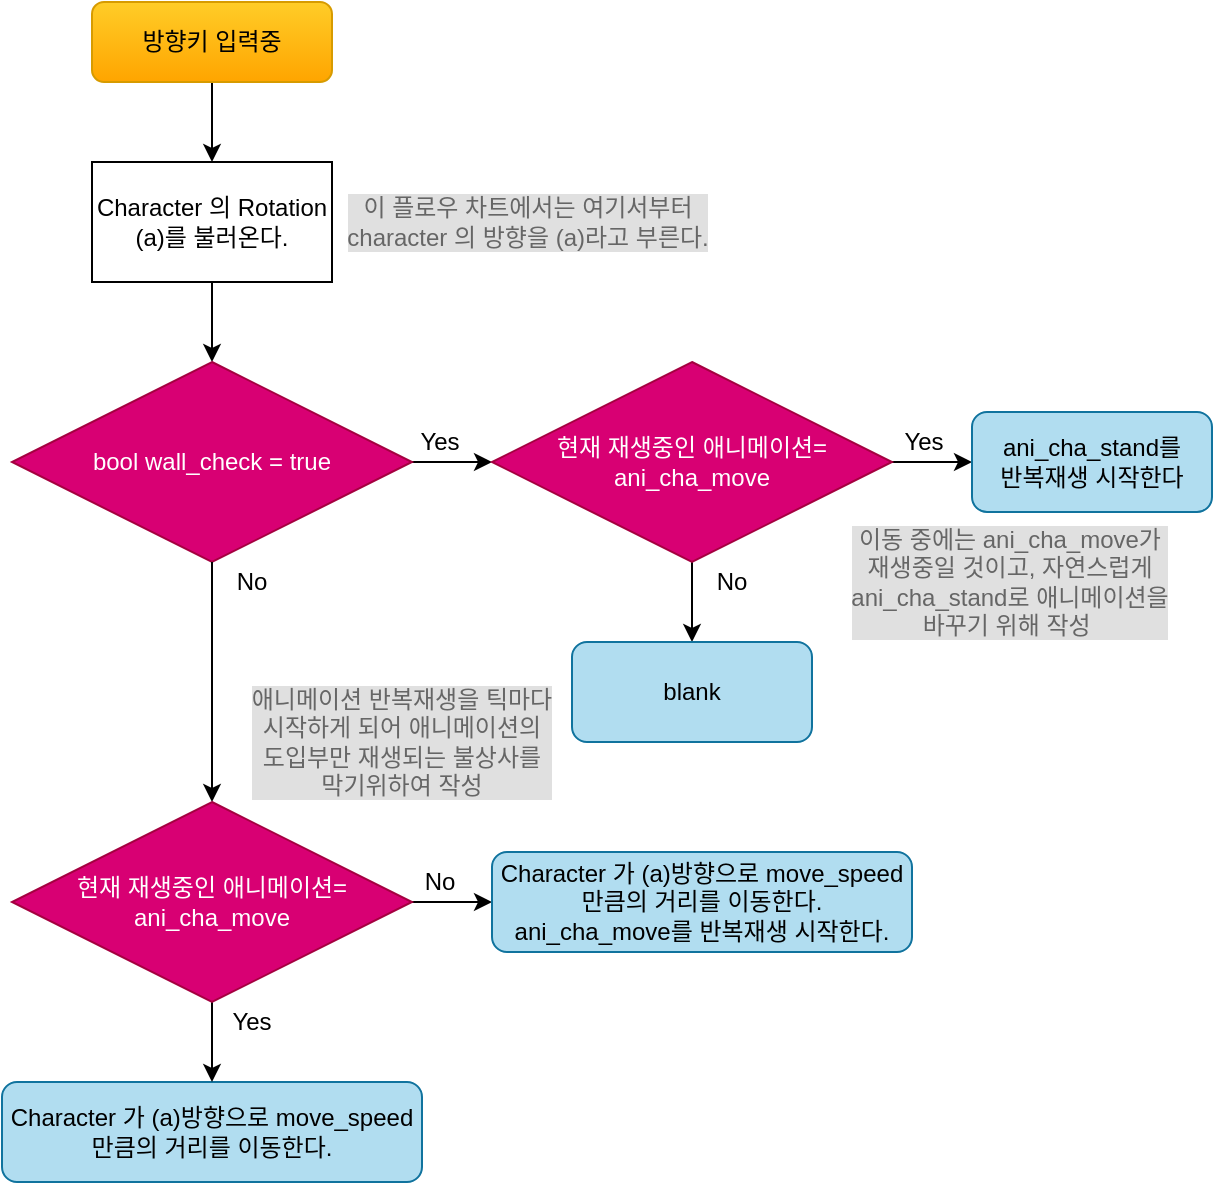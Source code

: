 <mxfile version="13.1.5" type="device"><diagram id="6NCQW5u_S7pxkT3N_kbf" name="Page-1"><mxGraphModel dx="1422" dy="745" grid="1" gridSize="10" guides="1" tooltips="1" connect="1" arrows="1" fold="1" page="1" pageScale="1" pageWidth="827" pageHeight="1169" math="0" shadow="0"><root><mxCell id="0"/><mxCell id="1" parent="0"/><mxCell id="KQISl-OcYKPEFTwS8O8O-7" style="edgeStyle=orthogonalEdgeStyle;rounded=0;orthogonalLoop=1;jettySize=auto;html=1;exitX=0.5;exitY=1;exitDx=0;exitDy=0;entryX=0.5;entryY=0;entryDx=0;entryDy=0;" parent="1" source="KQISl-OcYKPEFTwS8O8O-5" target="KQISl-OcYKPEFTwS8O8O-6" edge="1"><mxGeometry relative="1" as="geometry"/></mxCell><mxCell id="KQISl-OcYKPEFTwS8O8O-5" value="방향키 입력중" style="rounded=1;whiteSpace=wrap;html=1;gradientColor=#ffa500;fillColor=#ffcd28;strokeColor=#d79b00;" parent="1" vertex="1"><mxGeometry x="240" y="160" width="120" height="40" as="geometry"/></mxCell><mxCell id="KQISl-OcYKPEFTwS8O8O-10" style="edgeStyle=orthogonalEdgeStyle;rounded=0;orthogonalLoop=1;jettySize=auto;html=1;exitX=0.5;exitY=1;exitDx=0;exitDy=0;" parent="1" source="KQISl-OcYKPEFTwS8O8O-6" target="KQISl-OcYKPEFTwS8O8O-11" edge="1"><mxGeometry relative="1" as="geometry"><mxPoint x="300" y="340" as="targetPoint"/></mxGeometry></mxCell><mxCell id="KQISl-OcYKPEFTwS8O8O-6" value="Character 의 Rotation (a)를 불러온다." style="rounded=0;whiteSpace=wrap;html=1;" parent="1" vertex="1"><mxGeometry x="240" y="240" width="120" height="60" as="geometry"/></mxCell><mxCell id="KQISl-OcYKPEFTwS8O8O-16" style="edgeStyle=orthogonalEdgeStyle;rounded=0;orthogonalLoop=1;jettySize=auto;html=1;exitX=1;exitY=0.5;exitDx=0;exitDy=0;" parent="1" source="KQISl-OcYKPEFTwS8O8O-11" target="AzjXkK506hgyRa6Y4gT--6" edge="1"><mxGeometry relative="1" as="geometry"><mxPoint x="440" y="390" as="targetPoint"/><Array as="points"/></mxGeometry></mxCell><mxCell id="KQISl-OcYKPEFTwS8O8O-11" value="bool wall_check = true" style="rhombus;whiteSpace=wrap;html=1;fillColor=#d80073;strokeColor=#A50040;fontColor=#ffffff;" parent="1" vertex="1"><mxGeometry x="200" y="340" width="200" height="100" as="geometry"/></mxCell><mxCell id="KQISl-OcYKPEFTwS8O8O-12" value="Character 가 (a)방향으로 move_speed만큼의 거리를 이동한다." style="rounded=1;whiteSpace=wrap;html=1;fillColor=#b1ddf0;strokeColor=#10739e;" parent="1" vertex="1"><mxGeometry x="195" y="700" width="210" height="50" as="geometry"/></mxCell><mxCell id="KQISl-OcYKPEFTwS8O8O-17" style="edgeStyle=orthogonalEdgeStyle;rounded=0;orthogonalLoop=1;jettySize=auto;html=1;exitX=0.5;exitY=1;exitDx=0;exitDy=0;" parent="1" edge="1"><mxGeometry relative="1" as="geometry"><mxPoint x="500" y="410" as="sourcePoint"/><mxPoint x="500" y="410" as="targetPoint"/></mxGeometry></mxCell><mxCell id="KQISl-OcYKPEFTwS8O8O-19" value="Yes" style="text;html=1;strokeColor=none;fillColor=none;align=center;verticalAlign=middle;whiteSpace=wrap;rounded=0;" parent="1" vertex="1"><mxGeometry x="394" y="370" width="40" height="20" as="geometry"/></mxCell><mxCell id="AzjXkK506hgyRa6Y4gT--23" style="edgeStyle=orthogonalEdgeStyle;rounded=0;orthogonalLoop=1;jettySize=auto;html=1;exitX=0;exitY=0;exitDx=0;exitDy=0;entryX=0.5;entryY=0;entryDx=0;entryDy=0;fontColor=#666666;" edge="1" parent="1" source="KQISl-OcYKPEFTwS8O8O-20" target="AzjXkK506hgyRa6Y4gT--21"><mxGeometry relative="1" as="geometry"><Array as="points"><mxPoint x="300" y="460"/><mxPoint x="300" y="460"/></Array></mxGeometry></mxCell><mxCell id="KQISl-OcYKPEFTwS8O8O-20" value="No" style="text;html=1;strokeColor=none;fillColor=none;align=center;verticalAlign=middle;whiteSpace=wrap;rounded=0;" parent="1" vertex="1"><mxGeometry x="300" y="440" width="40" height="20" as="geometry"/></mxCell><mxCell id="AzjXkK506hgyRa6Y4gT--1" value="이 플로우 차트에서는 여기서부터&lt;br&gt;character 의 방향을 (a)라고 부른다." style="text;html=1;strokeColor=none;fillColor=none;align=center;verticalAlign=middle;whiteSpace=wrap;rounded=0;fontColor=#666666;labelBackgroundColor=#E0E0E0;" vertex="1" parent="1"><mxGeometry x="350" y="260" width="216" height="20" as="geometry"/></mxCell><mxCell id="AzjXkK506hgyRa6Y4gT--10" style="edgeStyle=orthogonalEdgeStyle;rounded=0;orthogonalLoop=1;jettySize=auto;html=1;exitX=1;exitY=0.5;exitDx=0;exitDy=0;fontColor=#666666;" edge="1" parent="1" source="AzjXkK506hgyRa6Y4gT--6"><mxGeometry relative="1" as="geometry"><mxPoint x="680" y="390" as="targetPoint"/></mxGeometry></mxCell><mxCell id="AzjXkK506hgyRa6Y4gT--13" style="edgeStyle=orthogonalEdgeStyle;rounded=0;orthogonalLoop=1;jettySize=auto;html=1;exitX=0.5;exitY=1;exitDx=0;exitDy=0;entryX=0.5;entryY=0;entryDx=0;entryDy=0;fontColor=#666666;" edge="1" parent="1" source="AzjXkK506hgyRa6Y4gT--6" target="AzjXkK506hgyRa6Y4gT--12"><mxGeometry relative="1" as="geometry"/></mxCell><mxCell id="AzjXkK506hgyRa6Y4gT--6" value="현재 재생중인 애니메이션=&lt;br&gt;ani_cha_move" style="rhombus;whiteSpace=wrap;html=1;fillColor=#d80073;strokeColor=#A50040;fontColor=#ffffff;" vertex="1" parent="1"><mxGeometry x="440" y="340" width="200" height="100" as="geometry"/></mxCell><mxCell id="AzjXkK506hgyRa6Y4gT--11" value="ani_cha_stand를&lt;br&gt;반복재생 시작한다" style="rounded=1;whiteSpace=wrap;html=1;fillColor=#b1ddf0;strokeColor=#10739e;" vertex="1" parent="1"><mxGeometry x="680" y="365" width="120" height="50" as="geometry"/></mxCell><mxCell id="AzjXkK506hgyRa6Y4gT--12" value="blank" style="rounded=1;whiteSpace=wrap;html=1;fillColor=#b1ddf0;strokeColor=#10739e;" vertex="1" parent="1"><mxGeometry x="480" y="480" width="120" height="50" as="geometry"/></mxCell><mxCell id="AzjXkK506hgyRa6Y4gT--14" value="No" style="text;html=1;strokeColor=none;fillColor=none;align=center;verticalAlign=middle;whiteSpace=wrap;rounded=0;" vertex="1" parent="1"><mxGeometry x="540" y="440" width="40" height="20" as="geometry"/></mxCell><mxCell id="AzjXkK506hgyRa6Y4gT--15" value="Yes" style="text;html=1;strokeColor=none;fillColor=none;align=center;verticalAlign=middle;whiteSpace=wrap;rounded=0;" vertex="1" parent="1"><mxGeometry x="636" y="370" width="40" height="20" as="geometry"/></mxCell><mxCell id="AzjXkK506hgyRa6Y4gT--17" value="이동 중에는 ani_cha_move가&lt;br&gt;재생중일 것이고, 자연스럽게&lt;br&gt;ani_cha_stand로 애니메이션을&lt;br&gt;바꾸기 위해 작성&amp;nbsp;" style="text;html=1;strokeColor=none;fillColor=none;align=center;verticalAlign=middle;whiteSpace=wrap;rounded=0;fontColor=#666666;labelBackgroundColor=#E0E0E0;" vertex="1" parent="1"><mxGeometry x="598" y="430" width="202" height="40" as="geometry"/></mxCell><mxCell id="AzjXkK506hgyRa6Y4gT--24" style="edgeStyle=orthogonalEdgeStyle;rounded=0;orthogonalLoop=1;jettySize=auto;html=1;exitX=0.5;exitY=1;exitDx=0;exitDy=0;entryX=0.5;entryY=0;entryDx=0;entryDy=0;fontColor=#666666;" edge="1" parent="1" source="AzjXkK506hgyRa6Y4gT--21" target="KQISl-OcYKPEFTwS8O8O-12"><mxGeometry relative="1" as="geometry"/></mxCell><mxCell id="AzjXkK506hgyRa6Y4gT--26" style="edgeStyle=orthogonalEdgeStyle;rounded=0;orthogonalLoop=1;jettySize=auto;html=1;exitX=1;exitY=0.5;exitDx=0;exitDy=0;entryX=0;entryY=0.5;entryDx=0;entryDy=0;fontColor=#666666;" edge="1" parent="1" source="AzjXkK506hgyRa6Y4gT--21" target="AzjXkK506hgyRa6Y4gT--25"><mxGeometry relative="1" as="geometry"/></mxCell><mxCell id="AzjXkK506hgyRa6Y4gT--21" value="&lt;span&gt;현재 재생중인 애니메이션=&lt;/span&gt;&lt;br&gt;&lt;span&gt;ani_cha_move&lt;/span&gt;" style="rhombus;whiteSpace=wrap;html=1;fillColor=#d80073;strokeColor=#A50040;fontColor=#ffffff;" vertex="1" parent="1"><mxGeometry x="200" y="560" width="200" height="100" as="geometry"/></mxCell><mxCell id="AzjXkK506hgyRa6Y4gT--25" value="Character 가 (a)방향으로 move_speed만큼의 거리를 이동한다.&lt;br&gt;ani_cha_move를 반복재생 시작한다." style="rounded=1;whiteSpace=wrap;html=1;fillColor=#b1ddf0;strokeColor=#10739e;" vertex="1" parent="1"><mxGeometry x="440" y="585" width="210" height="50" as="geometry"/></mxCell><mxCell id="AzjXkK506hgyRa6Y4gT--28" value="애니메이션 반복재생을 틱마다&lt;br&gt;시작하게 되어 애니메이션의&lt;br&gt;도입부만 재생되는 불상사를&lt;br&gt;막기위하여 작성" style="text;html=1;strokeColor=none;fillColor=none;align=center;verticalAlign=middle;whiteSpace=wrap;rounded=0;fontColor=#666666;labelBackgroundColor=#E0E0E0;" vertex="1" parent="1"><mxGeometry x="310" y="510" width="170" height="40" as="geometry"/></mxCell><mxCell id="AzjXkK506hgyRa6Y4gT--29" value="No" style="text;html=1;strokeColor=none;fillColor=none;align=center;verticalAlign=middle;whiteSpace=wrap;rounded=0;" vertex="1" parent="1"><mxGeometry x="394" y="590" width="40" height="20" as="geometry"/></mxCell><mxCell id="AzjXkK506hgyRa6Y4gT--30" value="Yes" style="text;html=1;strokeColor=none;fillColor=none;align=center;verticalAlign=middle;whiteSpace=wrap;rounded=0;" vertex="1" parent="1"><mxGeometry x="300" y="660" width="40" height="20" as="geometry"/></mxCell></root></mxGraphModel></diagram></mxfile>